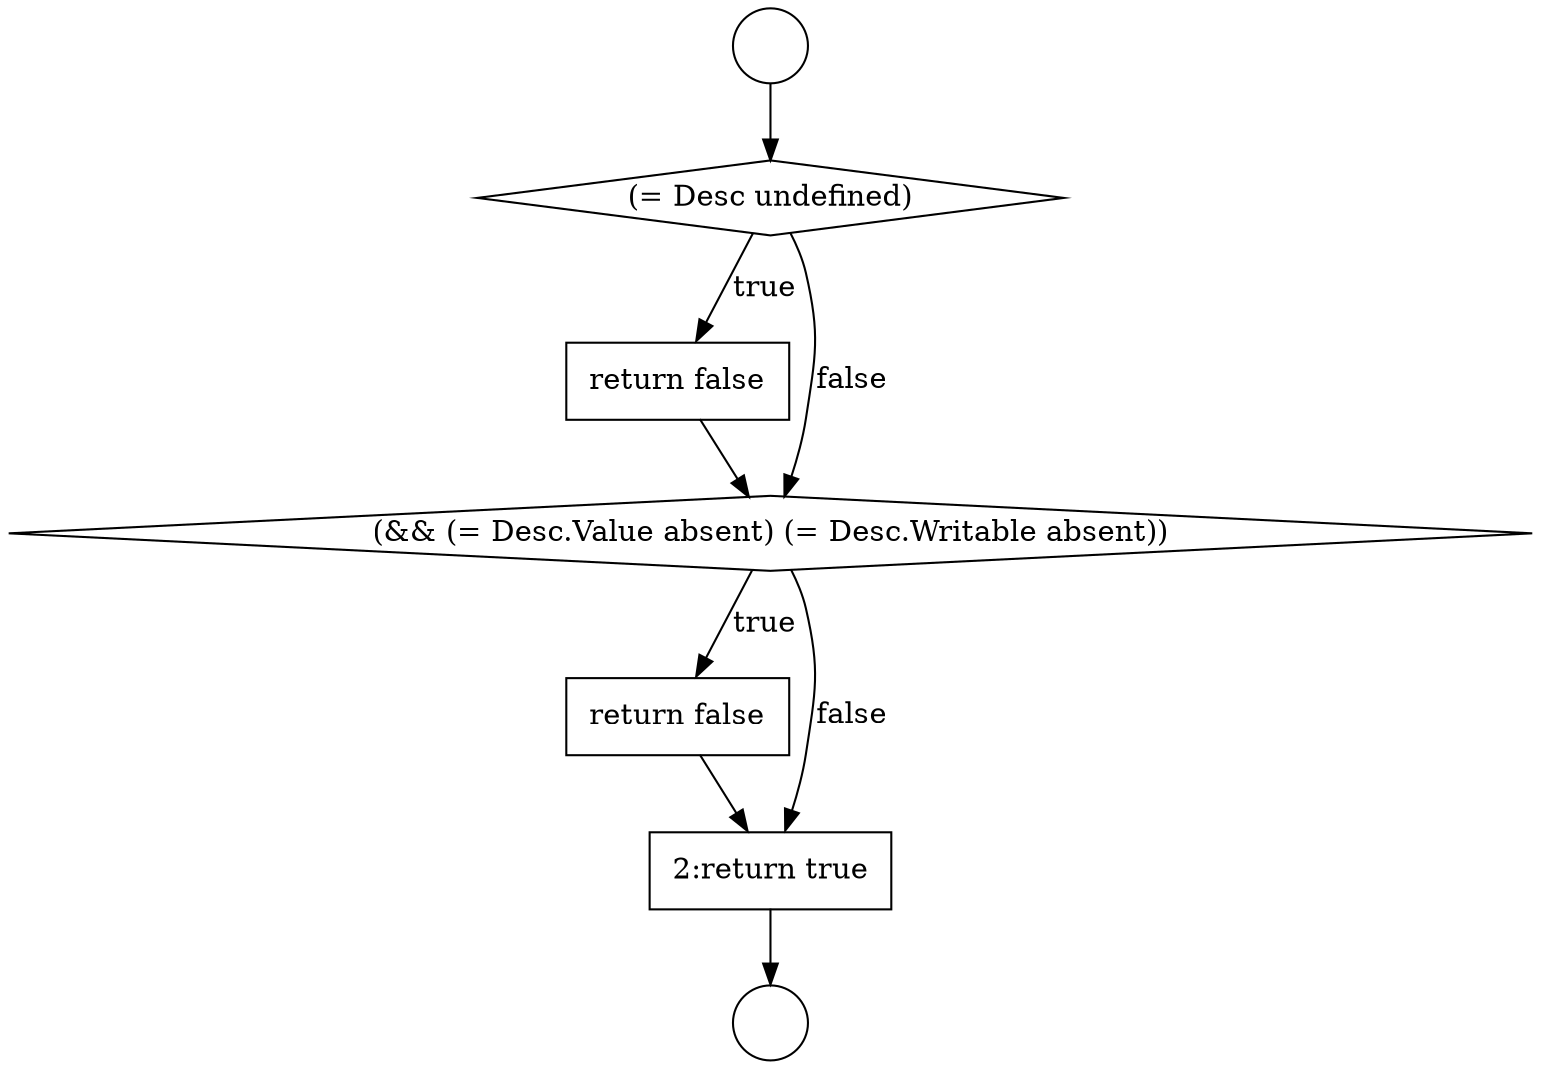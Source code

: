 digraph {
  node116 [shape=diamond, label=<<font color="black">(= Desc undefined)</font>> color="black" fillcolor="white" style=filled]
  node117 [shape=none, margin=0, label=<<font color="black">
    <table border="0" cellborder="1" cellspacing="0" cellpadding="10">
      <tr><td align="left">return false</td></tr>
    </table>
  </font>> color="black" fillcolor="white" style=filled]
  node118 [shape=diamond, label=<<font color="black">(&amp;&amp; (= Desc.Value absent) (= Desc.Writable absent))</font>> color="black" fillcolor="white" style=filled]
  node114 [shape=circle label=" " color="black" fillcolor="white" style=filled]
  node119 [shape=none, margin=0, label=<<font color="black">
    <table border="0" cellborder="1" cellspacing="0" cellpadding="10">
      <tr><td align="left">return false</td></tr>
    </table>
  </font>> color="black" fillcolor="white" style=filled]
  node115 [shape=circle label=" " color="black" fillcolor="white" style=filled]
  node120 [shape=none, margin=0, label=<<font color="black">
    <table border="0" cellborder="1" cellspacing="0" cellpadding="10">
      <tr><td align="left">2:return true</td></tr>
    </table>
  </font>> color="black" fillcolor="white" style=filled]
  node117 -> node118 [ color="black"]
  node118 -> node119 [label=<<font color="black">true</font>> color="black"]
  node118 -> node120 [label=<<font color="black">false</font>> color="black"]
  node120 -> node115 [ color="black"]
  node114 -> node116 [ color="black"]
  node116 -> node117 [label=<<font color="black">true</font>> color="black"]
  node116 -> node118 [label=<<font color="black">false</font>> color="black"]
  node119 -> node120 [ color="black"]
}
